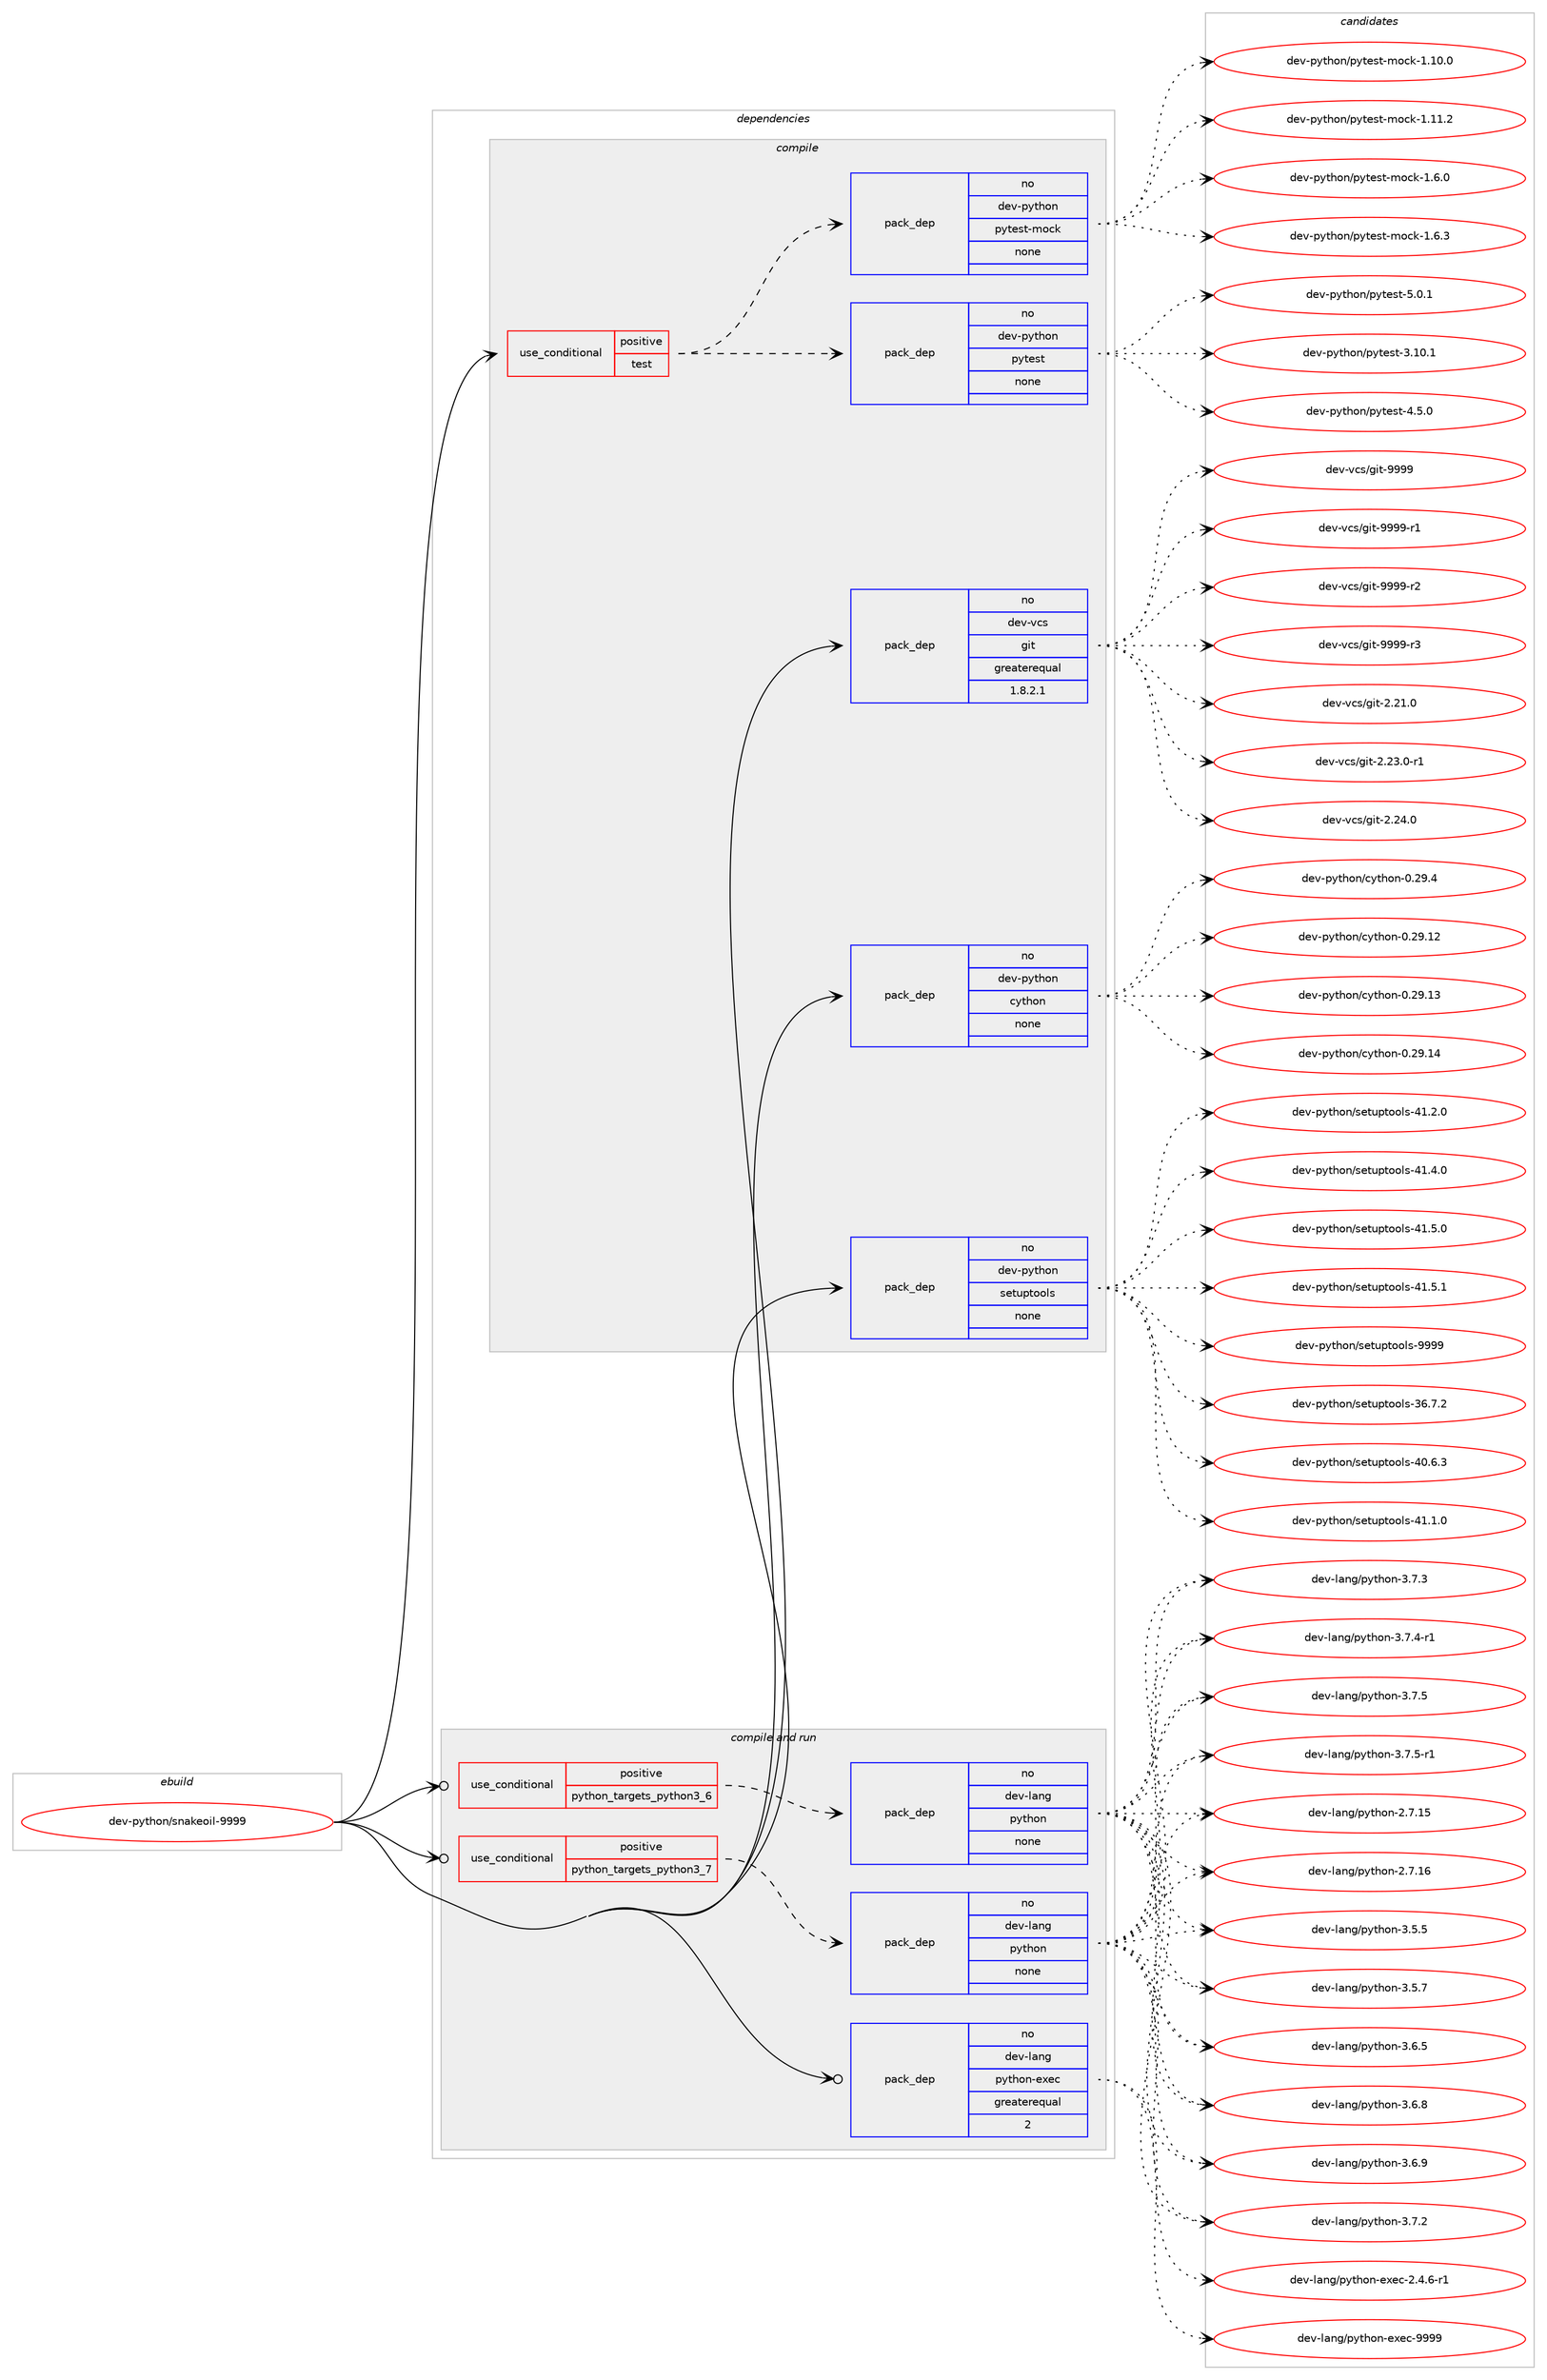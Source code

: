 digraph prolog {

# *************
# Graph options
# *************

newrank=true;
concentrate=true;
compound=true;
graph [rankdir=LR,fontname=Helvetica,fontsize=10,ranksep=1.5];#, ranksep=2.5, nodesep=0.2];
edge  [arrowhead=vee];
node  [fontname=Helvetica,fontsize=10];

# **********
# The ebuild
# **********

subgraph cluster_leftcol {
color=gray;
rank=same;
label=<<i>ebuild</i>>;
id [label="dev-python/snakeoil-9999", color=red, width=4, href="../dev-python/snakeoil-9999.svg"];
}

# ****************
# The dependencies
# ****************

subgraph cluster_midcol {
color=gray;
label=<<i>dependencies</i>>;
subgraph cluster_compile {
fillcolor="#eeeeee";
style=filled;
label=<<i>compile</i>>;
subgraph cond149486 {
dependency637604 [label=<<TABLE BORDER="0" CELLBORDER="1" CELLSPACING="0" CELLPADDING="4"><TR><TD ROWSPAN="3" CELLPADDING="10">use_conditional</TD></TR><TR><TD>positive</TD></TR><TR><TD>test</TD></TR></TABLE>>, shape=none, color=red];
subgraph pack476237 {
dependency637605 [label=<<TABLE BORDER="0" CELLBORDER="1" CELLSPACING="0" CELLPADDING="4" WIDTH="220"><TR><TD ROWSPAN="6" CELLPADDING="30">pack_dep</TD></TR><TR><TD WIDTH="110">no</TD></TR><TR><TD>dev-python</TD></TR><TR><TD>pytest</TD></TR><TR><TD>none</TD></TR><TR><TD></TD></TR></TABLE>>, shape=none, color=blue];
}
dependency637604:e -> dependency637605:w [weight=20,style="dashed",arrowhead="vee"];
subgraph pack476238 {
dependency637606 [label=<<TABLE BORDER="0" CELLBORDER="1" CELLSPACING="0" CELLPADDING="4" WIDTH="220"><TR><TD ROWSPAN="6" CELLPADDING="30">pack_dep</TD></TR><TR><TD WIDTH="110">no</TD></TR><TR><TD>dev-python</TD></TR><TR><TD>pytest-mock</TD></TR><TR><TD>none</TD></TR><TR><TD></TD></TR></TABLE>>, shape=none, color=blue];
}
dependency637604:e -> dependency637606:w [weight=20,style="dashed",arrowhead="vee"];
}
id:e -> dependency637604:w [weight=20,style="solid",arrowhead="vee"];
subgraph pack476239 {
dependency637607 [label=<<TABLE BORDER="0" CELLBORDER="1" CELLSPACING="0" CELLPADDING="4" WIDTH="220"><TR><TD ROWSPAN="6" CELLPADDING="30">pack_dep</TD></TR><TR><TD WIDTH="110">no</TD></TR><TR><TD>dev-python</TD></TR><TR><TD>cython</TD></TR><TR><TD>none</TD></TR><TR><TD></TD></TR></TABLE>>, shape=none, color=blue];
}
id:e -> dependency637607:w [weight=20,style="solid",arrowhead="vee"];
subgraph pack476240 {
dependency637608 [label=<<TABLE BORDER="0" CELLBORDER="1" CELLSPACING="0" CELLPADDING="4" WIDTH="220"><TR><TD ROWSPAN="6" CELLPADDING="30">pack_dep</TD></TR><TR><TD WIDTH="110">no</TD></TR><TR><TD>dev-python</TD></TR><TR><TD>setuptools</TD></TR><TR><TD>none</TD></TR><TR><TD></TD></TR></TABLE>>, shape=none, color=blue];
}
id:e -> dependency637608:w [weight=20,style="solid",arrowhead="vee"];
subgraph pack476241 {
dependency637609 [label=<<TABLE BORDER="0" CELLBORDER="1" CELLSPACING="0" CELLPADDING="4" WIDTH="220"><TR><TD ROWSPAN="6" CELLPADDING="30">pack_dep</TD></TR><TR><TD WIDTH="110">no</TD></TR><TR><TD>dev-vcs</TD></TR><TR><TD>git</TD></TR><TR><TD>greaterequal</TD></TR><TR><TD>1.8.2.1</TD></TR></TABLE>>, shape=none, color=blue];
}
id:e -> dependency637609:w [weight=20,style="solid",arrowhead="vee"];
}
subgraph cluster_compileandrun {
fillcolor="#eeeeee";
style=filled;
label=<<i>compile and run</i>>;
subgraph cond149487 {
dependency637610 [label=<<TABLE BORDER="0" CELLBORDER="1" CELLSPACING="0" CELLPADDING="4"><TR><TD ROWSPAN="3" CELLPADDING="10">use_conditional</TD></TR><TR><TD>positive</TD></TR><TR><TD>python_targets_python3_6</TD></TR></TABLE>>, shape=none, color=red];
subgraph pack476242 {
dependency637611 [label=<<TABLE BORDER="0" CELLBORDER="1" CELLSPACING="0" CELLPADDING="4" WIDTH="220"><TR><TD ROWSPAN="6" CELLPADDING="30">pack_dep</TD></TR><TR><TD WIDTH="110">no</TD></TR><TR><TD>dev-lang</TD></TR><TR><TD>python</TD></TR><TR><TD>none</TD></TR><TR><TD></TD></TR></TABLE>>, shape=none, color=blue];
}
dependency637610:e -> dependency637611:w [weight=20,style="dashed",arrowhead="vee"];
}
id:e -> dependency637610:w [weight=20,style="solid",arrowhead="odotvee"];
subgraph cond149488 {
dependency637612 [label=<<TABLE BORDER="0" CELLBORDER="1" CELLSPACING="0" CELLPADDING="4"><TR><TD ROWSPAN="3" CELLPADDING="10">use_conditional</TD></TR><TR><TD>positive</TD></TR><TR><TD>python_targets_python3_7</TD></TR></TABLE>>, shape=none, color=red];
subgraph pack476243 {
dependency637613 [label=<<TABLE BORDER="0" CELLBORDER="1" CELLSPACING="0" CELLPADDING="4" WIDTH="220"><TR><TD ROWSPAN="6" CELLPADDING="30">pack_dep</TD></TR><TR><TD WIDTH="110">no</TD></TR><TR><TD>dev-lang</TD></TR><TR><TD>python</TD></TR><TR><TD>none</TD></TR><TR><TD></TD></TR></TABLE>>, shape=none, color=blue];
}
dependency637612:e -> dependency637613:w [weight=20,style="dashed",arrowhead="vee"];
}
id:e -> dependency637612:w [weight=20,style="solid",arrowhead="odotvee"];
subgraph pack476244 {
dependency637614 [label=<<TABLE BORDER="0" CELLBORDER="1" CELLSPACING="0" CELLPADDING="4" WIDTH="220"><TR><TD ROWSPAN="6" CELLPADDING="30">pack_dep</TD></TR><TR><TD WIDTH="110">no</TD></TR><TR><TD>dev-lang</TD></TR><TR><TD>python-exec</TD></TR><TR><TD>greaterequal</TD></TR><TR><TD>2</TD></TR></TABLE>>, shape=none, color=blue];
}
id:e -> dependency637614:w [weight=20,style="solid",arrowhead="odotvee"];
}
subgraph cluster_run {
fillcolor="#eeeeee";
style=filled;
label=<<i>run</i>>;
}
}

# **************
# The candidates
# **************

subgraph cluster_choices {
rank=same;
color=gray;
label=<<i>candidates</i>>;

subgraph choice476237 {
color=black;
nodesep=1;
choice100101118451121211161041111104711212111610111511645514649484649 [label="dev-python/pytest-3.10.1", color=red, width=4,href="../dev-python/pytest-3.10.1.svg"];
choice1001011184511212111610411111047112121116101115116455246534648 [label="dev-python/pytest-4.5.0", color=red, width=4,href="../dev-python/pytest-4.5.0.svg"];
choice1001011184511212111610411111047112121116101115116455346484649 [label="dev-python/pytest-5.0.1", color=red, width=4,href="../dev-python/pytest-5.0.1.svg"];
dependency637605:e -> choice100101118451121211161041111104711212111610111511645514649484649:w [style=dotted,weight="100"];
dependency637605:e -> choice1001011184511212111610411111047112121116101115116455246534648:w [style=dotted,weight="100"];
dependency637605:e -> choice1001011184511212111610411111047112121116101115116455346484649:w [style=dotted,weight="100"];
}
subgraph choice476238 {
color=black;
nodesep=1;
choice1001011184511212111610411111047112121116101115116451091119910745494649484648 [label="dev-python/pytest-mock-1.10.0", color=red, width=4,href="../dev-python/pytest-mock-1.10.0.svg"];
choice1001011184511212111610411111047112121116101115116451091119910745494649494650 [label="dev-python/pytest-mock-1.11.2", color=red, width=4,href="../dev-python/pytest-mock-1.11.2.svg"];
choice10010111845112121116104111110471121211161011151164510911199107454946544648 [label="dev-python/pytest-mock-1.6.0", color=red, width=4,href="../dev-python/pytest-mock-1.6.0.svg"];
choice10010111845112121116104111110471121211161011151164510911199107454946544651 [label="dev-python/pytest-mock-1.6.3", color=red, width=4,href="../dev-python/pytest-mock-1.6.3.svg"];
dependency637606:e -> choice1001011184511212111610411111047112121116101115116451091119910745494649484648:w [style=dotted,weight="100"];
dependency637606:e -> choice1001011184511212111610411111047112121116101115116451091119910745494649494650:w [style=dotted,weight="100"];
dependency637606:e -> choice10010111845112121116104111110471121211161011151164510911199107454946544648:w [style=dotted,weight="100"];
dependency637606:e -> choice10010111845112121116104111110471121211161011151164510911199107454946544651:w [style=dotted,weight="100"];
}
subgraph choice476239 {
color=black;
nodesep=1;
choice1001011184511212111610411111047991211161041111104548465057464950 [label="dev-python/cython-0.29.12", color=red, width=4,href="../dev-python/cython-0.29.12.svg"];
choice1001011184511212111610411111047991211161041111104548465057464951 [label="dev-python/cython-0.29.13", color=red, width=4,href="../dev-python/cython-0.29.13.svg"];
choice1001011184511212111610411111047991211161041111104548465057464952 [label="dev-python/cython-0.29.14", color=red, width=4,href="../dev-python/cython-0.29.14.svg"];
choice10010111845112121116104111110479912111610411111045484650574652 [label="dev-python/cython-0.29.4", color=red, width=4,href="../dev-python/cython-0.29.4.svg"];
dependency637607:e -> choice1001011184511212111610411111047991211161041111104548465057464950:w [style=dotted,weight="100"];
dependency637607:e -> choice1001011184511212111610411111047991211161041111104548465057464951:w [style=dotted,weight="100"];
dependency637607:e -> choice1001011184511212111610411111047991211161041111104548465057464952:w [style=dotted,weight="100"];
dependency637607:e -> choice10010111845112121116104111110479912111610411111045484650574652:w [style=dotted,weight="100"];
}
subgraph choice476240 {
color=black;
nodesep=1;
choice100101118451121211161041111104711510111611711211611111110811545515446554650 [label="dev-python/setuptools-36.7.2", color=red, width=4,href="../dev-python/setuptools-36.7.2.svg"];
choice100101118451121211161041111104711510111611711211611111110811545524846544651 [label="dev-python/setuptools-40.6.3", color=red, width=4,href="../dev-python/setuptools-40.6.3.svg"];
choice100101118451121211161041111104711510111611711211611111110811545524946494648 [label="dev-python/setuptools-41.1.0", color=red, width=4,href="../dev-python/setuptools-41.1.0.svg"];
choice100101118451121211161041111104711510111611711211611111110811545524946504648 [label="dev-python/setuptools-41.2.0", color=red, width=4,href="../dev-python/setuptools-41.2.0.svg"];
choice100101118451121211161041111104711510111611711211611111110811545524946524648 [label="dev-python/setuptools-41.4.0", color=red, width=4,href="../dev-python/setuptools-41.4.0.svg"];
choice100101118451121211161041111104711510111611711211611111110811545524946534648 [label="dev-python/setuptools-41.5.0", color=red, width=4,href="../dev-python/setuptools-41.5.0.svg"];
choice100101118451121211161041111104711510111611711211611111110811545524946534649 [label="dev-python/setuptools-41.5.1", color=red, width=4,href="../dev-python/setuptools-41.5.1.svg"];
choice10010111845112121116104111110471151011161171121161111111081154557575757 [label="dev-python/setuptools-9999", color=red, width=4,href="../dev-python/setuptools-9999.svg"];
dependency637608:e -> choice100101118451121211161041111104711510111611711211611111110811545515446554650:w [style=dotted,weight="100"];
dependency637608:e -> choice100101118451121211161041111104711510111611711211611111110811545524846544651:w [style=dotted,weight="100"];
dependency637608:e -> choice100101118451121211161041111104711510111611711211611111110811545524946494648:w [style=dotted,weight="100"];
dependency637608:e -> choice100101118451121211161041111104711510111611711211611111110811545524946504648:w [style=dotted,weight="100"];
dependency637608:e -> choice100101118451121211161041111104711510111611711211611111110811545524946524648:w [style=dotted,weight="100"];
dependency637608:e -> choice100101118451121211161041111104711510111611711211611111110811545524946534648:w [style=dotted,weight="100"];
dependency637608:e -> choice100101118451121211161041111104711510111611711211611111110811545524946534649:w [style=dotted,weight="100"];
dependency637608:e -> choice10010111845112121116104111110471151011161171121161111111081154557575757:w [style=dotted,weight="100"];
}
subgraph choice476241 {
color=black;
nodesep=1;
choice10010111845118991154710310511645504650494648 [label="dev-vcs/git-2.21.0", color=red, width=4,href="../dev-vcs/git-2.21.0.svg"];
choice100101118451189911547103105116455046505146484511449 [label="dev-vcs/git-2.23.0-r1", color=red, width=4,href="../dev-vcs/git-2.23.0-r1.svg"];
choice10010111845118991154710310511645504650524648 [label="dev-vcs/git-2.24.0", color=red, width=4,href="../dev-vcs/git-2.24.0.svg"];
choice1001011184511899115471031051164557575757 [label="dev-vcs/git-9999", color=red, width=4,href="../dev-vcs/git-9999.svg"];
choice10010111845118991154710310511645575757574511449 [label="dev-vcs/git-9999-r1", color=red, width=4,href="../dev-vcs/git-9999-r1.svg"];
choice10010111845118991154710310511645575757574511450 [label="dev-vcs/git-9999-r2", color=red, width=4,href="../dev-vcs/git-9999-r2.svg"];
choice10010111845118991154710310511645575757574511451 [label="dev-vcs/git-9999-r3", color=red, width=4,href="../dev-vcs/git-9999-r3.svg"];
dependency637609:e -> choice10010111845118991154710310511645504650494648:w [style=dotted,weight="100"];
dependency637609:e -> choice100101118451189911547103105116455046505146484511449:w [style=dotted,weight="100"];
dependency637609:e -> choice10010111845118991154710310511645504650524648:w [style=dotted,weight="100"];
dependency637609:e -> choice1001011184511899115471031051164557575757:w [style=dotted,weight="100"];
dependency637609:e -> choice10010111845118991154710310511645575757574511449:w [style=dotted,weight="100"];
dependency637609:e -> choice10010111845118991154710310511645575757574511450:w [style=dotted,weight="100"];
dependency637609:e -> choice10010111845118991154710310511645575757574511451:w [style=dotted,weight="100"];
}
subgraph choice476242 {
color=black;
nodesep=1;
choice10010111845108971101034711212111610411111045504655464953 [label="dev-lang/python-2.7.15", color=red, width=4,href="../dev-lang/python-2.7.15.svg"];
choice10010111845108971101034711212111610411111045504655464954 [label="dev-lang/python-2.7.16", color=red, width=4,href="../dev-lang/python-2.7.16.svg"];
choice100101118451089711010347112121116104111110455146534653 [label="dev-lang/python-3.5.5", color=red, width=4,href="../dev-lang/python-3.5.5.svg"];
choice100101118451089711010347112121116104111110455146534655 [label="dev-lang/python-3.5.7", color=red, width=4,href="../dev-lang/python-3.5.7.svg"];
choice100101118451089711010347112121116104111110455146544653 [label="dev-lang/python-3.6.5", color=red, width=4,href="../dev-lang/python-3.6.5.svg"];
choice100101118451089711010347112121116104111110455146544656 [label="dev-lang/python-3.6.8", color=red, width=4,href="../dev-lang/python-3.6.8.svg"];
choice100101118451089711010347112121116104111110455146544657 [label="dev-lang/python-3.6.9", color=red, width=4,href="../dev-lang/python-3.6.9.svg"];
choice100101118451089711010347112121116104111110455146554650 [label="dev-lang/python-3.7.2", color=red, width=4,href="../dev-lang/python-3.7.2.svg"];
choice100101118451089711010347112121116104111110455146554651 [label="dev-lang/python-3.7.3", color=red, width=4,href="../dev-lang/python-3.7.3.svg"];
choice1001011184510897110103471121211161041111104551465546524511449 [label="dev-lang/python-3.7.4-r1", color=red, width=4,href="../dev-lang/python-3.7.4-r1.svg"];
choice100101118451089711010347112121116104111110455146554653 [label="dev-lang/python-3.7.5", color=red, width=4,href="../dev-lang/python-3.7.5.svg"];
choice1001011184510897110103471121211161041111104551465546534511449 [label="dev-lang/python-3.7.5-r1", color=red, width=4,href="../dev-lang/python-3.7.5-r1.svg"];
dependency637611:e -> choice10010111845108971101034711212111610411111045504655464953:w [style=dotted,weight="100"];
dependency637611:e -> choice10010111845108971101034711212111610411111045504655464954:w [style=dotted,weight="100"];
dependency637611:e -> choice100101118451089711010347112121116104111110455146534653:w [style=dotted,weight="100"];
dependency637611:e -> choice100101118451089711010347112121116104111110455146534655:w [style=dotted,weight="100"];
dependency637611:e -> choice100101118451089711010347112121116104111110455146544653:w [style=dotted,weight="100"];
dependency637611:e -> choice100101118451089711010347112121116104111110455146544656:w [style=dotted,weight="100"];
dependency637611:e -> choice100101118451089711010347112121116104111110455146544657:w [style=dotted,weight="100"];
dependency637611:e -> choice100101118451089711010347112121116104111110455146554650:w [style=dotted,weight="100"];
dependency637611:e -> choice100101118451089711010347112121116104111110455146554651:w [style=dotted,weight="100"];
dependency637611:e -> choice1001011184510897110103471121211161041111104551465546524511449:w [style=dotted,weight="100"];
dependency637611:e -> choice100101118451089711010347112121116104111110455146554653:w [style=dotted,weight="100"];
dependency637611:e -> choice1001011184510897110103471121211161041111104551465546534511449:w [style=dotted,weight="100"];
}
subgraph choice476243 {
color=black;
nodesep=1;
choice10010111845108971101034711212111610411111045504655464953 [label="dev-lang/python-2.7.15", color=red, width=4,href="../dev-lang/python-2.7.15.svg"];
choice10010111845108971101034711212111610411111045504655464954 [label="dev-lang/python-2.7.16", color=red, width=4,href="../dev-lang/python-2.7.16.svg"];
choice100101118451089711010347112121116104111110455146534653 [label="dev-lang/python-3.5.5", color=red, width=4,href="../dev-lang/python-3.5.5.svg"];
choice100101118451089711010347112121116104111110455146534655 [label="dev-lang/python-3.5.7", color=red, width=4,href="../dev-lang/python-3.5.7.svg"];
choice100101118451089711010347112121116104111110455146544653 [label="dev-lang/python-3.6.5", color=red, width=4,href="../dev-lang/python-3.6.5.svg"];
choice100101118451089711010347112121116104111110455146544656 [label="dev-lang/python-3.6.8", color=red, width=4,href="../dev-lang/python-3.6.8.svg"];
choice100101118451089711010347112121116104111110455146544657 [label="dev-lang/python-3.6.9", color=red, width=4,href="../dev-lang/python-3.6.9.svg"];
choice100101118451089711010347112121116104111110455146554650 [label="dev-lang/python-3.7.2", color=red, width=4,href="../dev-lang/python-3.7.2.svg"];
choice100101118451089711010347112121116104111110455146554651 [label="dev-lang/python-3.7.3", color=red, width=4,href="../dev-lang/python-3.7.3.svg"];
choice1001011184510897110103471121211161041111104551465546524511449 [label="dev-lang/python-3.7.4-r1", color=red, width=4,href="../dev-lang/python-3.7.4-r1.svg"];
choice100101118451089711010347112121116104111110455146554653 [label="dev-lang/python-3.7.5", color=red, width=4,href="../dev-lang/python-3.7.5.svg"];
choice1001011184510897110103471121211161041111104551465546534511449 [label="dev-lang/python-3.7.5-r1", color=red, width=4,href="../dev-lang/python-3.7.5-r1.svg"];
dependency637613:e -> choice10010111845108971101034711212111610411111045504655464953:w [style=dotted,weight="100"];
dependency637613:e -> choice10010111845108971101034711212111610411111045504655464954:w [style=dotted,weight="100"];
dependency637613:e -> choice100101118451089711010347112121116104111110455146534653:w [style=dotted,weight="100"];
dependency637613:e -> choice100101118451089711010347112121116104111110455146534655:w [style=dotted,weight="100"];
dependency637613:e -> choice100101118451089711010347112121116104111110455146544653:w [style=dotted,weight="100"];
dependency637613:e -> choice100101118451089711010347112121116104111110455146544656:w [style=dotted,weight="100"];
dependency637613:e -> choice100101118451089711010347112121116104111110455146544657:w [style=dotted,weight="100"];
dependency637613:e -> choice100101118451089711010347112121116104111110455146554650:w [style=dotted,weight="100"];
dependency637613:e -> choice100101118451089711010347112121116104111110455146554651:w [style=dotted,weight="100"];
dependency637613:e -> choice1001011184510897110103471121211161041111104551465546524511449:w [style=dotted,weight="100"];
dependency637613:e -> choice100101118451089711010347112121116104111110455146554653:w [style=dotted,weight="100"];
dependency637613:e -> choice1001011184510897110103471121211161041111104551465546534511449:w [style=dotted,weight="100"];
}
subgraph choice476244 {
color=black;
nodesep=1;
choice10010111845108971101034711212111610411111045101120101994550465246544511449 [label="dev-lang/python-exec-2.4.6-r1", color=red, width=4,href="../dev-lang/python-exec-2.4.6-r1.svg"];
choice10010111845108971101034711212111610411111045101120101994557575757 [label="dev-lang/python-exec-9999", color=red, width=4,href="../dev-lang/python-exec-9999.svg"];
dependency637614:e -> choice10010111845108971101034711212111610411111045101120101994550465246544511449:w [style=dotted,weight="100"];
dependency637614:e -> choice10010111845108971101034711212111610411111045101120101994557575757:w [style=dotted,weight="100"];
}
}

}
